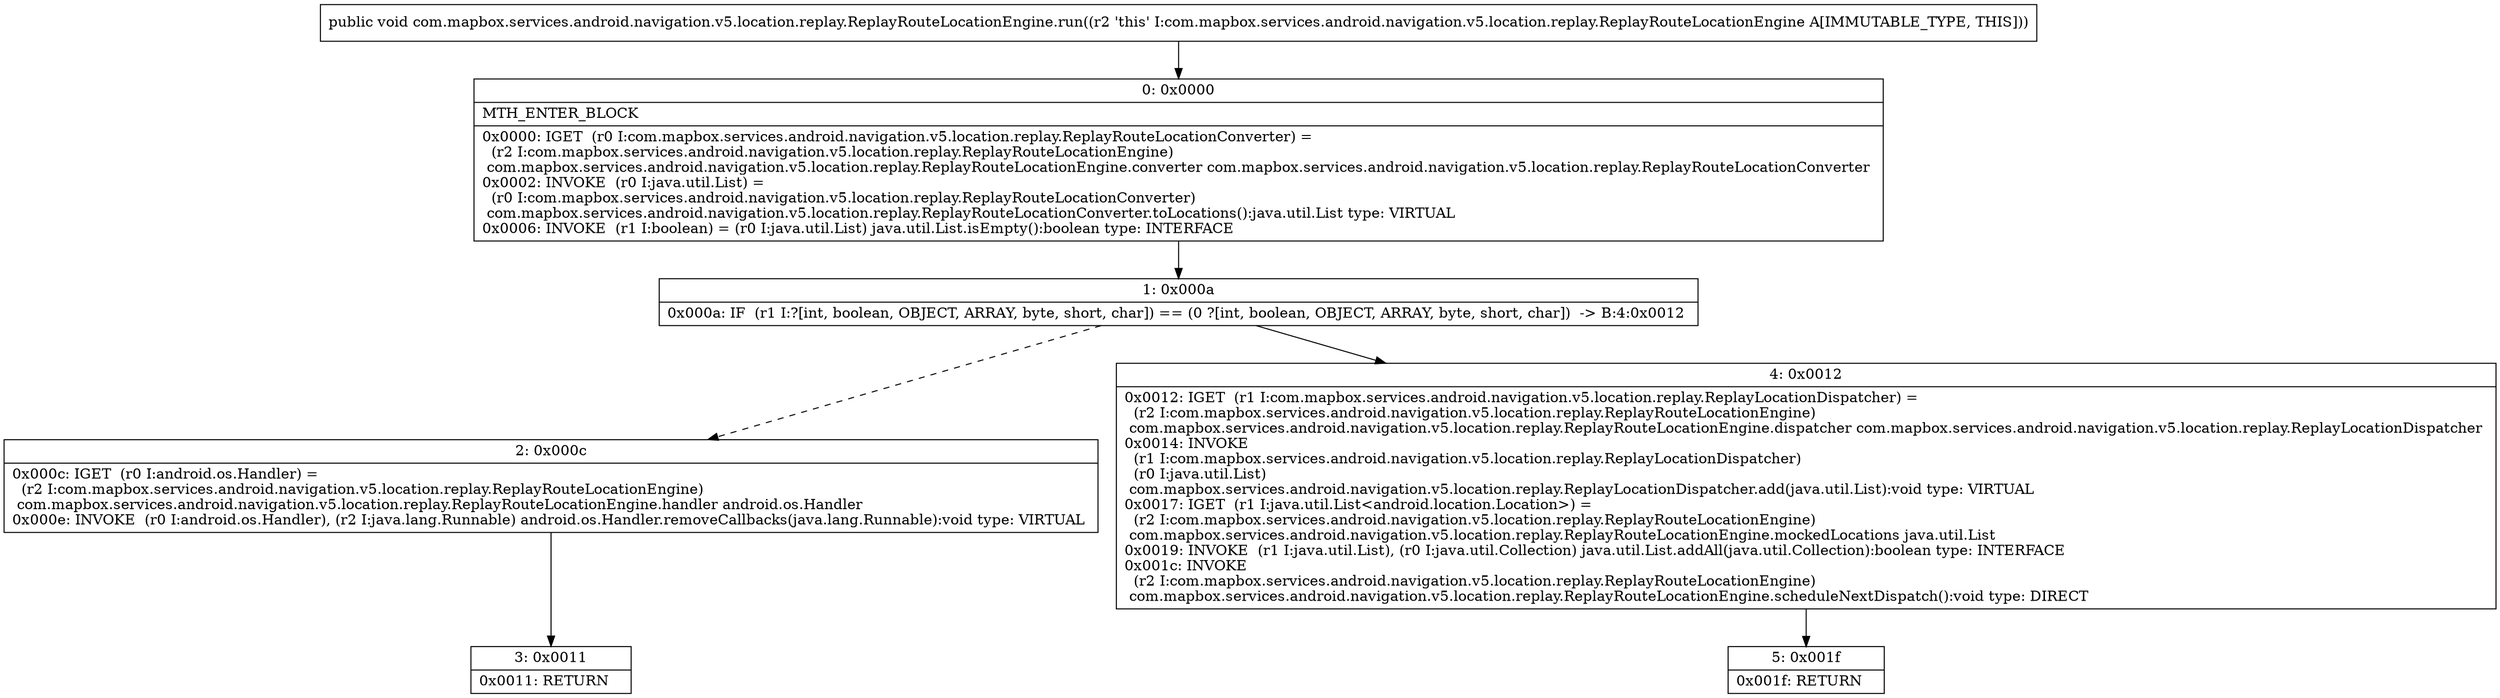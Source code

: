 digraph "CFG forcom.mapbox.services.android.navigation.v5.location.replay.ReplayRouteLocationEngine.run()V" {
Node_0 [shape=record,label="{0\:\ 0x0000|MTH_ENTER_BLOCK\l|0x0000: IGET  (r0 I:com.mapbox.services.android.navigation.v5.location.replay.ReplayRouteLocationConverter) = \l  (r2 I:com.mapbox.services.android.navigation.v5.location.replay.ReplayRouteLocationEngine)\l com.mapbox.services.android.navigation.v5.location.replay.ReplayRouteLocationEngine.converter com.mapbox.services.android.navigation.v5.location.replay.ReplayRouteLocationConverter \l0x0002: INVOKE  (r0 I:java.util.List) = \l  (r0 I:com.mapbox.services.android.navigation.v5.location.replay.ReplayRouteLocationConverter)\l com.mapbox.services.android.navigation.v5.location.replay.ReplayRouteLocationConverter.toLocations():java.util.List type: VIRTUAL \l0x0006: INVOKE  (r1 I:boolean) = (r0 I:java.util.List) java.util.List.isEmpty():boolean type: INTERFACE \l}"];
Node_1 [shape=record,label="{1\:\ 0x000a|0x000a: IF  (r1 I:?[int, boolean, OBJECT, ARRAY, byte, short, char]) == (0 ?[int, boolean, OBJECT, ARRAY, byte, short, char])  \-\> B:4:0x0012 \l}"];
Node_2 [shape=record,label="{2\:\ 0x000c|0x000c: IGET  (r0 I:android.os.Handler) = \l  (r2 I:com.mapbox.services.android.navigation.v5.location.replay.ReplayRouteLocationEngine)\l com.mapbox.services.android.navigation.v5.location.replay.ReplayRouteLocationEngine.handler android.os.Handler \l0x000e: INVOKE  (r0 I:android.os.Handler), (r2 I:java.lang.Runnable) android.os.Handler.removeCallbacks(java.lang.Runnable):void type: VIRTUAL \l}"];
Node_3 [shape=record,label="{3\:\ 0x0011|0x0011: RETURN   \l}"];
Node_4 [shape=record,label="{4\:\ 0x0012|0x0012: IGET  (r1 I:com.mapbox.services.android.navigation.v5.location.replay.ReplayLocationDispatcher) = \l  (r2 I:com.mapbox.services.android.navigation.v5.location.replay.ReplayRouteLocationEngine)\l com.mapbox.services.android.navigation.v5.location.replay.ReplayRouteLocationEngine.dispatcher com.mapbox.services.android.navigation.v5.location.replay.ReplayLocationDispatcher \l0x0014: INVOKE  \l  (r1 I:com.mapbox.services.android.navigation.v5.location.replay.ReplayLocationDispatcher)\l  (r0 I:java.util.List)\l com.mapbox.services.android.navigation.v5.location.replay.ReplayLocationDispatcher.add(java.util.List):void type: VIRTUAL \l0x0017: IGET  (r1 I:java.util.List\<android.location.Location\>) = \l  (r2 I:com.mapbox.services.android.navigation.v5.location.replay.ReplayRouteLocationEngine)\l com.mapbox.services.android.navigation.v5.location.replay.ReplayRouteLocationEngine.mockedLocations java.util.List \l0x0019: INVOKE  (r1 I:java.util.List), (r0 I:java.util.Collection) java.util.List.addAll(java.util.Collection):boolean type: INTERFACE \l0x001c: INVOKE  \l  (r2 I:com.mapbox.services.android.navigation.v5.location.replay.ReplayRouteLocationEngine)\l com.mapbox.services.android.navigation.v5.location.replay.ReplayRouteLocationEngine.scheduleNextDispatch():void type: DIRECT \l}"];
Node_5 [shape=record,label="{5\:\ 0x001f|0x001f: RETURN   \l}"];
MethodNode[shape=record,label="{public void com.mapbox.services.android.navigation.v5.location.replay.ReplayRouteLocationEngine.run((r2 'this' I:com.mapbox.services.android.navigation.v5.location.replay.ReplayRouteLocationEngine A[IMMUTABLE_TYPE, THIS])) }"];
MethodNode -> Node_0;
Node_0 -> Node_1;
Node_1 -> Node_2[style=dashed];
Node_1 -> Node_4;
Node_2 -> Node_3;
Node_4 -> Node_5;
}

